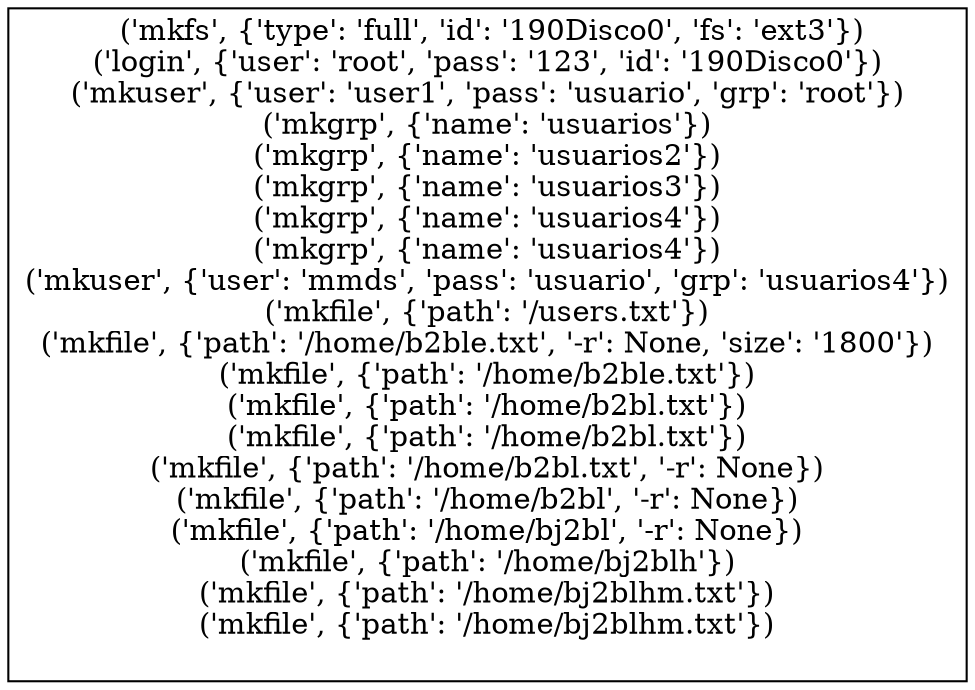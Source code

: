 digraph G {
  uniconodo [shape=box, label=" ('mkfs', {'type': 'full', 'id': '190Disco0', 'fs': 'ext3'})\n('login', {'user': 'root', 'pass': '123', 'id': '190Disco0'})\n('mkuser', {'user': 'user1', 'pass': 'usuario', 'grp': 'root'})\n('mkgrp', {'name': 'usuarios'})\n('mkgrp', {'name': 'usuarios2'})\n('mkgrp', {'name': 'usuarios3'})\n('mkgrp', {'name': 'usuarios4'})\n('mkgrp', {'name': 'usuarios4'})\n('mkuser', {'user': 'mmds', 'pass': 'usuario', 'grp': 'usuarios4'})\n('mkfile', {'path': '/users.txt'})\n('mkfile', {'path': '/home/b2ble.txt', '-r': None, 'size': '1800'})\n('mkfile', {'path': '/home/b2ble.txt'})\n('mkfile', {'path': '/home/b2bl.txt'})\n('mkfile', {'path': '/home/b2bl.txt'})\n('mkfile', {'path': '/home/b2bl.txt', '-r': None})\n('mkfile', {'path': '/home/b2bl', '-r': None})\n('mkfile', {'path': '/home/bj2bl', '-r': None})\n('mkfile', {'path': '/home/bj2blh'})\n('mkfile', {'path': '/home/bj2blhm.txt'})\n('mkfile', {'path': '/home/bj2blhm.txt'})\n "];
}